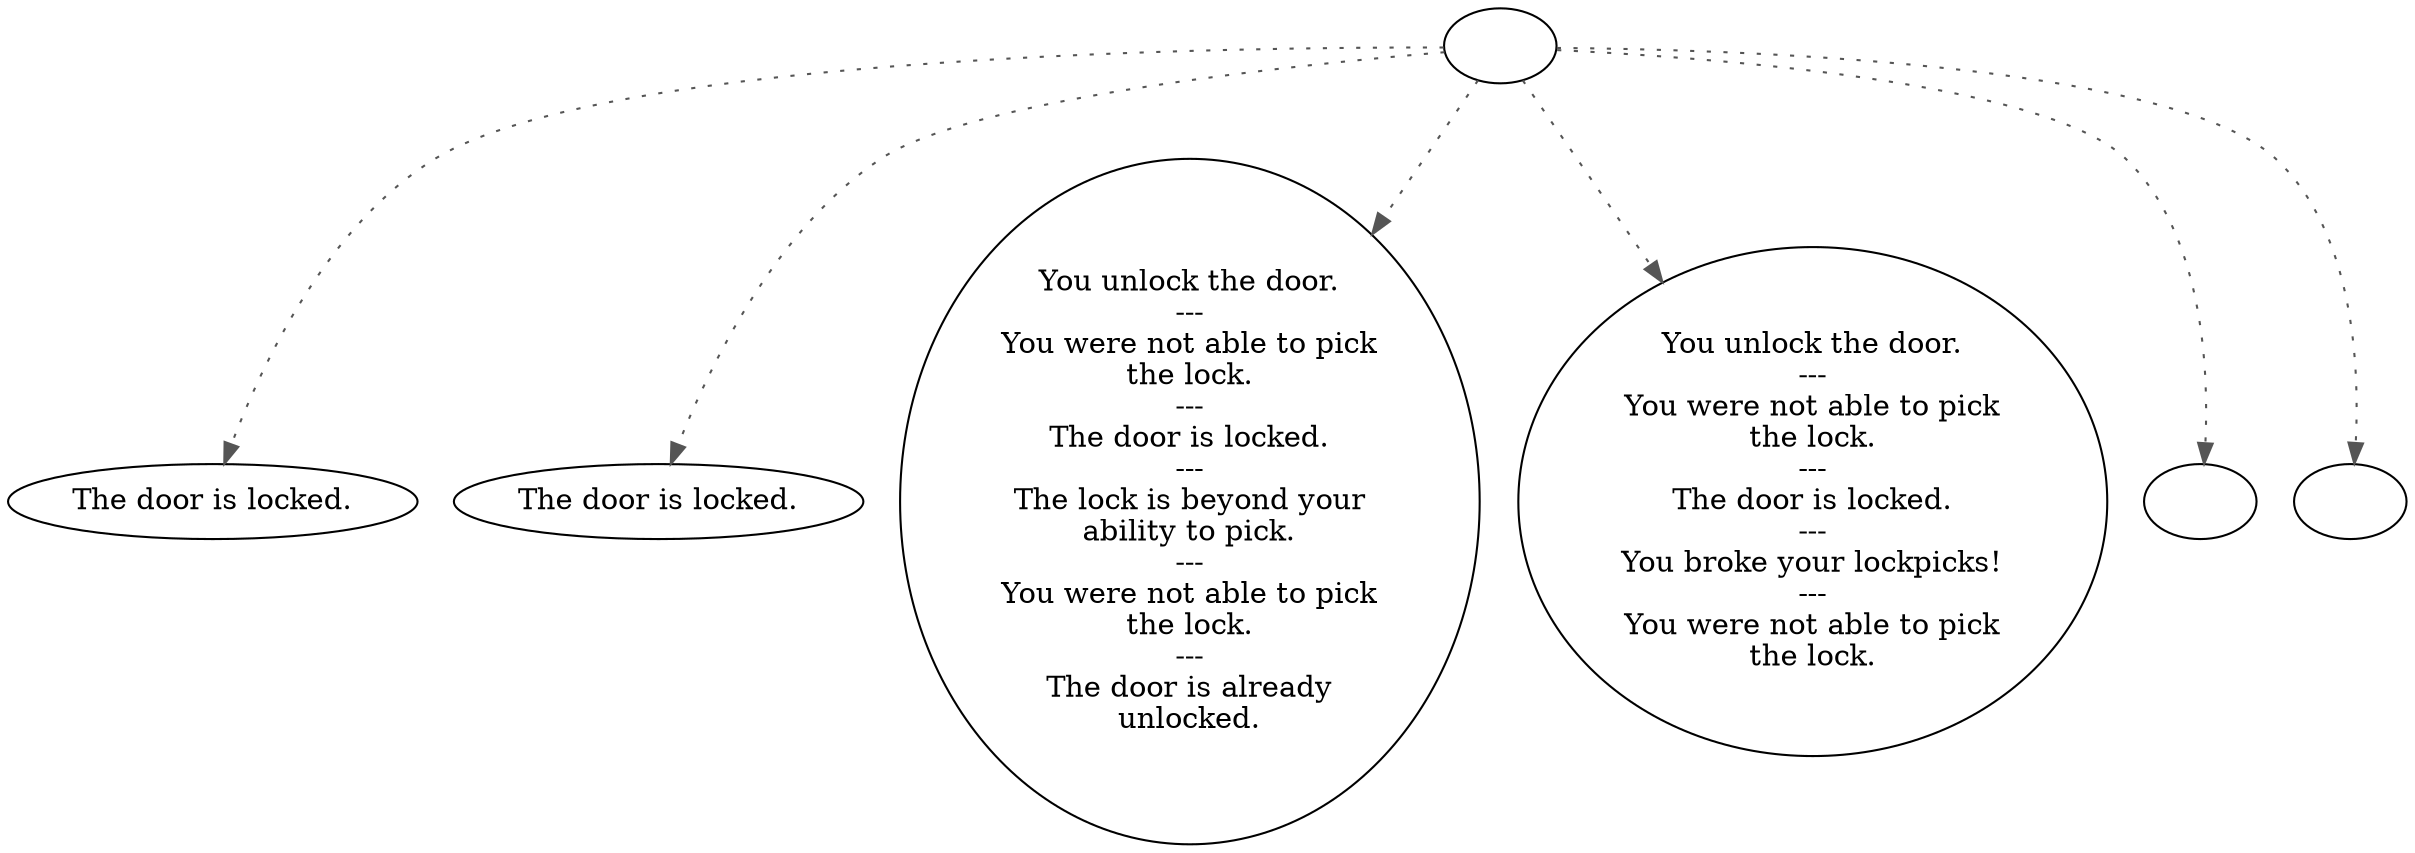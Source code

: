 digraph DOOR {
  "start" [style=filled       fillcolor="#FFFFFF"       color="#000000"]
  "start" -> "look_at_p_proc" [style=dotted color="#555555"]
  "start" -> "use_p_proc" [style=dotted color="#555555"]
  "start" -> "use_skill_on_p_proc" [style=dotted color="#555555"]
  "start" -> "use_obj_on_p_proc" [style=dotted color="#555555"]
  "start" -> "damage_p_proc" [style=dotted color="#555555"]
  "start" -> "map_update_p_proc" [style=dotted color="#555555"]
  "start" [label=""]
  "use_p_proc" [style=filled       fillcolor="#FFFFFF"       color="#000000"]
  "use_p_proc" [label="The door is locked."]
  "use_skill_on_p_proc" [style=filled       fillcolor="#FFFFFF"       color="#000000"]
  "use_skill_on_p_proc" [label="You unlock the door.\n---\nYou were not able to pick\nthe lock.\n---\nThe door is locked.\n---\nThe lock is beyond your\nability to pick.\n---\nYou were not able to pick\nthe lock.\n---\nThe door is already\nunlocked."]
  "look_at_p_proc" [style=filled       fillcolor="#FFFFFF"       color="#000000"]
  "look_at_p_proc" [label="The door is locked."]
  "use_obj_on_p_proc" [style=filled       fillcolor="#FFFFFF"       color="#000000"]
  "use_obj_on_p_proc" [label="You unlock the door.\n---\nYou were not able to pick\nthe lock.\n---\nThe door is locked.\n---\nYou broke your lockpicks!\n---\nYou were not able to pick\nthe lock."]
  "map_update_p_proc" [style=filled       fillcolor="#FFFFFF"       color="#000000"]
  "map_update_p_proc" [label=""]
  "damage_p_proc" [style=filled       fillcolor="#FFFFFF"       color="#000000"]
  "damage_p_proc" [label=""]
}